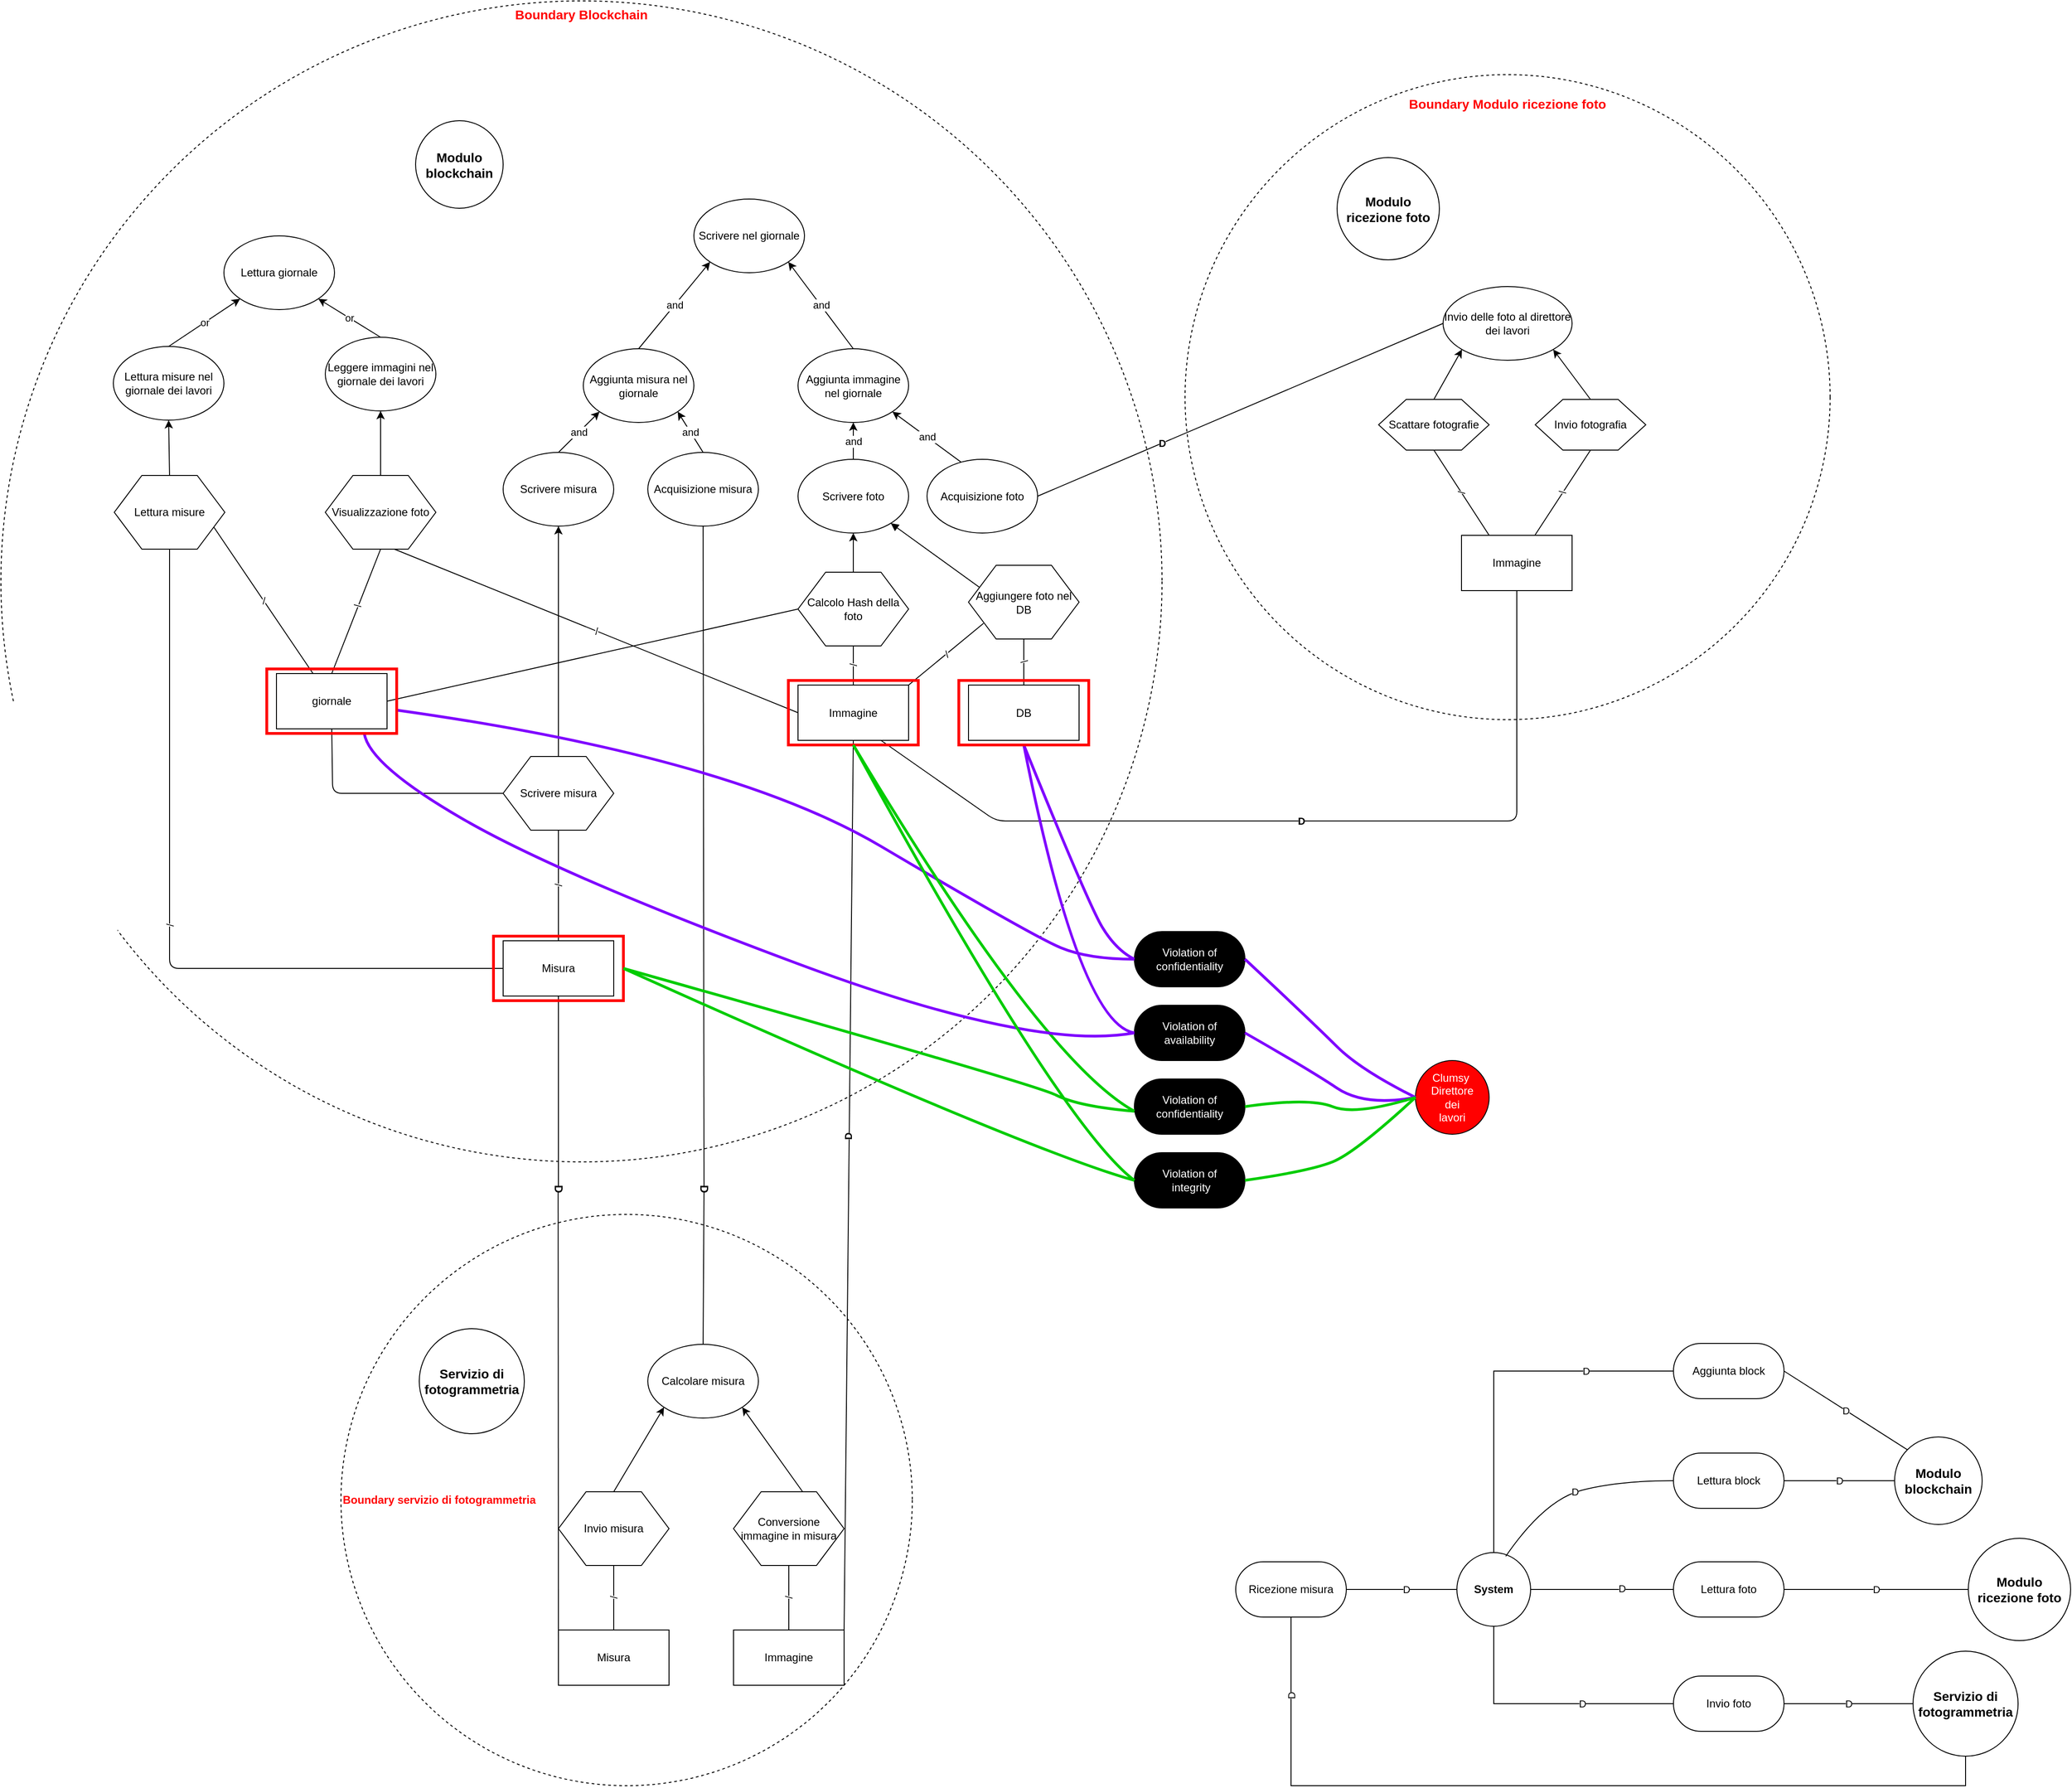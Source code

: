 <mxfile version="13.0.1" type="github"><diagram id="WXekA-x_xKKdpQk5buRY" name="Page-1"><mxGraphModel dx="1865" dy="1717" grid="1" gridSize="10" guides="1" tooltips="1" connect="1" arrows="1" fold="1" page="1" pageScale="1" pageWidth="827" pageHeight="1169" math="0" shadow="0"><root><mxCell id="0"/><mxCell id="1" parent="0"/><mxCell id="t_3xAI16Gsf8tu39YJwn-109" value="&lt;b&gt;&lt;font color=&quot;#ff0000&quot; style=&quot;font-size: 14px&quot;&gt;Boundary Blockchain&lt;/font&gt;&lt;/b&gt;" style="ellipse;whiteSpace=wrap;html=1;aspect=fixed;dashed=1;fillColor=none;align=center;verticalAlign=top;" parent="1" vertex="1"><mxGeometry x="-10" y="-10" width="1260" height="1260" as="geometry"/></mxCell><mxCell id="t_3xAI16Gsf8tu39YJwn-1" value="" style="endArrow=none;html=1;entryX=0.5;entryY=1;entryDx=0;entryDy=0;exitX=0.5;exitY=0;exitDx=0;exitDy=0;horizontal=1;fontStyle=1;labelPosition=center;verticalLabelPosition=middle;align=center;verticalAlign=middle;anchorPointDirection=1;" parent="1" source="t_3xAI16Gsf8tu39YJwn-67" target="t_3xAI16Gsf8tu39YJwn-53" edge="1"><mxGeometry x="-0.618" y="12" width="50" height="50" relative="1" as="geometry"><mxPoint x="695" y="760" as="sourcePoint"/><mxPoint x="745" y="710" as="targetPoint"/><mxPoint as="offset"/></mxGeometry></mxCell><mxCell id="t_3xAI16Gsf8tu39YJwn-3" value="&lt;b&gt;&lt;font style=&quot;font-size: 14px&quot;&gt;Modulo blockchain&lt;/font&gt;&lt;/b&gt;" style="ellipse;whiteSpace=wrap;html=1;aspect=fixed;" parent="1" vertex="1"><mxGeometry x="2045" y="1548.5" width="95" height="95" as="geometry"/></mxCell><mxCell id="t_3xAI16Gsf8tu39YJwn-4" value="&lt;b style=&quot;font-size: 14px;&quot;&gt;Servizio di fotogrammetria&lt;/b&gt;" style="ellipse;whiteSpace=wrap;html=1;aspect=fixed;fontSize=14;" parent="1" vertex="1"><mxGeometry x="444" y="1431" width="114" height="114" as="geometry"/></mxCell><mxCell id="t_3xAI16Gsf8tu39YJwn-5" value="Invio fotografia" style="shape=hexagon;perimeter=hexagonPerimeter2;whiteSpace=wrap;html=1;" parent="1" vertex="1"><mxGeometry x="1655" y="422.5" width="120" height="55" as="geometry"/></mxCell><mxCell id="t_3xAI16Gsf8tu39YJwn-6" value="Scattare fotografie" style="shape=hexagon;perimeter=hexagonPerimeter2;whiteSpace=wrap;html=1;" parent="1" vertex="1"><mxGeometry x="1485" y="422.5" width="120" height="55" as="geometry"/></mxCell><mxCell id="t_3xAI16Gsf8tu39YJwn-7" value="Invio delle foto al direttore dei lavori" style="ellipse;whiteSpace=wrap;html=1;" parent="1" vertex="1"><mxGeometry x="1555" y="300" width="140" height="80" as="geometry"/></mxCell><mxCell id="t_3xAI16Gsf8tu39YJwn-8" value="Immagine" style="rounded=0;whiteSpace=wrap;html=1;" parent="1" vertex="1"><mxGeometry x="855" y="732.5" width="120" height="60" as="geometry"/></mxCell><mxCell id="t_3xAI16Gsf8tu39YJwn-9" value="D" style="endArrow=none;html=1;entryX=0;entryY=0.5;entryDx=0;entryDy=0;exitX=1;exitY=0.5;exitDx=0;exitDy=0;horizontal=1;verticalAlign=middle;comic=0;fontStyle=1" parent="1" source="t_3xAI16Gsf8tu39YJwn-47" target="t_3xAI16Gsf8tu39YJwn-7" edge="1"><mxGeometry x="-0.386" width="50" height="50" relative="1" as="geometry"><mxPoint x="905" y="515" as="sourcePoint"/><mxPoint x="955" y="465" as="targetPoint"/><mxPoint as="offset"/></mxGeometry></mxCell><mxCell id="t_3xAI16Gsf8tu39YJwn-10" value="Calcolo Hash della foto" style="shape=hexagon;perimeter=hexagonPerimeter2;whiteSpace=wrap;html=1;" parent="1" vertex="1"><mxGeometry x="855" y="610" width="120" height="80" as="geometry"/></mxCell><mxCell id="t_3xAI16Gsf8tu39YJwn-11" value="Aggiunta immagine nel giornale" style="ellipse;whiteSpace=wrap;html=1;" parent="1" vertex="1"><mxGeometry x="855" y="367.5" width="120" height="80" as="geometry"/></mxCell><mxCell id="t_3xAI16Gsf8tu39YJwn-12" value="Lettura giornale" style="ellipse;whiteSpace=wrap;html=1;" parent="1" vertex="1"><mxGeometry x="232" y="245" width="120" height="80" as="geometry"/></mxCell><mxCell id="t_3xAI16Gsf8tu39YJwn-13" value="Scrivere nel giornale" style="ellipse;whiteSpace=wrap;html=1;" parent="1" vertex="1"><mxGeometry x="742" y="205" width="120" height="80" as="geometry"/></mxCell><mxCell id="t_3xAI16Gsf8tu39YJwn-14" value="Lettura misure nel giornale dei lavori" style="ellipse;whiteSpace=wrap;html=1;" parent="1" vertex="1"><mxGeometry x="112" y="365" width="120" height="80" as="geometry"/></mxCell><mxCell id="t_3xAI16Gsf8tu39YJwn-15" value="Leggere immagini nel giornale dei lavori" style="ellipse;whiteSpace=wrap;html=1;" parent="1" vertex="1"><mxGeometry x="342" y="355" width="120" height="80" as="geometry"/></mxCell><mxCell id="t_3xAI16Gsf8tu39YJwn-16" value="Lettura misure" style="shape=hexagon;perimeter=hexagonPerimeter2;whiteSpace=wrap;html=1;" parent="1" vertex="1"><mxGeometry x="113" y="505" width="120" height="80" as="geometry"/></mxCell><mxCell id="t_3xAI16Gsf8tu39YJwn-17" value="Visualizzazione foto" style="shape=hexagon;perimeter=hexagonPerimeter2;whiteSpace=wrap;html=1;" parent="1" vertex="1"><mxGeometry x="342" y="505" width="120" height="80" as="geometry"/></mxCell><mxCell id="t_3xAI16Gsf8tu39YJwn-18" value="giornale" style="rounded=0;whiteSpace=wrap;html=1;" parent="1" vertex="1"><mxGeometry x="289" y="720" width="120" height="60" as="geometry"/></mxCell><mxCell id="t_3xAI16Gsf8tu39YJwn-19" value="" style="endArrow=none;html=1;exitX=1;exitY=0.5;exitDx=0;exitDy=0;horizontal=0;entryX=0;entryY=0.5;entryDx=0;entryDy=0;fontStyle=1" parent="1" source="t_3xAI16Gsf8tu39YJwn-18" target="t_3xAI16Gsf8tu39YJwn-10" edge="1"><mxGeometry x="0.463" y="88" width="50" height="50" relative="1" as="geometry"><mxPoint x="192" y="815" as="sourcePoint"/><mxPoint x="572" y="485" as="targetPoint"/><mxPoint as="offset"/></mxGeometry></mxCell><mxCell id="t_3xAI16Gsf8tu39YJwn-20" value="Aggiunta misura nel giornale" style="ellipse;whiteSpace=wrap;html=1;" parent="1" vertex="1"><mxGeometry x="622" y="367.5" width="120" height="80" as="geometry"/></mxCell><mxCell id="t_3xAI16Gsf8tu39YJwn-21" value="Conversione immagine in misura" style="shape=hexagon;perimeter=hexagonPerimeter2;whiteSpace=wrap;html=1;" parent="1" vertex="1"><mxGeometry x="785" y="1608" width="120" height="80" as="geometry"/></mxCell><mxCell id="t_3xAI16Gsf8tu39YJwn-22" value="Immagine" style="rounded=0;whiteSpace=wrap;html=1;" parent="1" vertex="1"><mxGeometry x="785" y="1758" width="120" height="60" as="geometry"/></mxCell><mxCell id="t_3xAI16Gsf8tu39YJwn-23" value="Misura" style="rounded=0;whiteSpace=wrap;html=1;" parent="1" vertex="1"><mxGeometry x="535" y="1010" width="120" height="60" as="geometry"/></mxCell><mxCell id="t_3xAI16Gsf8tu39YJwn-24" value="" style="endArrow=none;html=1;entryX=0.5;entryY=1;entryDx=0;entryDy=0;horizontal=1;exitX=0;exitY=0.5;exitDx=0;exitDy=0;fontStyle=1" parent="1" source="t_3xAI16Gsf8tu39YJwn-68" target="t_3xAI16Gsf8tu39YJwn-23" edge="1"><mxGeometry x="0.581" width="50" height="50" relative="1" as="geometry"><mxPoint x="905" y="1475" as="sourcePoint"/><mxPoint x="975" y="705" as="targetPoint"/><mxPoint as="offset"/></mxGeometry></mxCell><mxCell id="t_3xAI16Gsf8tu39YJwn-25" value="or" style="endArrow=classic;html=1;entryX=0;entryY=1;entryDx=0;entryDy=0;exitX=0.5;exitY=0;exitDx=0;exitDy=0;" parent="1" source="t_3xAI16Gsf8tu39YJwn-14" target="t_3xAI16Gsf8tu39YJwn-12" edge="1"><mxGeometry width="50" height="50" relative="1" as="geometry"><mxPoint x="722" y="605" as="sourcePoint"/><mxPoint x="772" y="555" as="targetPoint"/></mxGeometry></mxCell><mxCell id="t_3xAI16Gsf8tu39YJwn-26" value="or" style="endArrow=classic;html=1;entryX=1;entryY=1;entryDx=0;entryDy=0;exitX=0.5;exitY=0;exitDx=0;exitDy=0;" parent="1" source="t_3xAI16Gsf8tu39YJwn-15" target="t_3xAI16Gsf8tu39YJwn-12" edge="1"><mxGeometry width="50" height="50" relative="1" as="geometry"><mxPoint x="262" y="365" as="sourcePoint"/><mxPoint x="299.574" y="333.284" as="targetPoint"/></mxGeometry></mxCell><mxCell id="t_3xAI16Gsf8tu39YJwn-27" value="" style="endArrow=classic;html=1;entryX=0.5;entryY=1;entryDx=0;entryDy=0;exitX=0.5;exitY=0;exitDx=0;exitDy=0;" parent="1" source="t_3xAI16Gsf8tu39YJwn-17" target="t_3xAI16Gsf8tu39YJwn-15" edge="1"><mxGeometry width="50" height="50" relative="1" as="geometry"><mxPoint x="502" y="495" as="sourcePoint"/><mxPoint x="552" y="445" as="targetPoint"/></mxGeometry></mxCell><mxCell id="t_3xAI16Gsf8tu39YJwn-28" value="" style="endArrow=classic;html=1;entryX=0.5;entryY=1;entryDx=0;entryDy=0;exitX=0.5;exitY=0;exitDx=0;exitDy=0;" parent="1" source="t_3xAI16Gsf8tu39YJwn-16" target="t_3xAI16Gsf8tu39YJwn-14" edge="1"><mxGeometry width="50" height="50" relative="1" as="geometry"><mxPoint x="332" y="495" as="sourcePoint"/><mxPoint x="332" y="455" as="targetPoint"/></mxGeometry></mxCell><mxCell id="t_3xAI16Gsf8tu39YJwn-29" value="/" style="endArrow=none;html=1;exitX=0;exitY=0.5;exitDx=0;exitDy=0;horizontal=0;entryX=0.5;entryY=1;entryDx=0;entryDy=0;" parent="1" source="t_3xAI16Gsf8tu39YJwn-23" target="t_3xAI16Gsf8tu39YJwn-16" edge="1"><mxGeometry width="50" height="50" relative="1" as="geometry"><mxPoint x="173" y="690" as="sourcePoint"/><mxPoint x="472" y="455" as="targetPoint"/><Array as="points"><mxPoint x="173" y="1040"/></Array></mxGeometry></mxCell><mxCell id="t_3xAI16Gsf8tu39YJwn-30" value="/" style="endArrow=none;html=1;horizontal=0;exitX=0.5;exitY=0;exitDx=0;exitDy=0;entryX=0.5;entryY=1;entryDx=0;entryDy=0;" parent="1" source="t_3xAI16Gsf8tu39YJwn-18" target="t_3xAI16Gsf8tu39YJwn-17" edge="1"><mxGeometry x="0.077" width="50" height="50" relative="1" as="geometry"><mxPoint x="402" y="620" as="sourcePoint"/><mxPoint x="402" y="580" as="targetPoint"/><mxPoint as="offset"/></mxGeometry></mxCell><mxCell id="t_3xAI16Gsf8tu39YJwn-31" value="and" style="endArrow=classic;html=1;entryX=1;entryY=1;entryDx=0;entryDy=0;exitX=0.5;exitY=0;exitDx=0;exitDy=0;" parent="1" source="t_3xAI16Gsf8tu39YJwn-11" target="t_3xAI16Gsf8tu39YJwn-13" edge="1"><mxGeometry width="50" height="50" relative="1" as="geometry"><mxPoint x="672" y="330" as="sourcePoint"/><mxPoint x="699.574" y="278.284" as="targetPoint"/></mxGeometry></mxCell><mxCell id="t_3xAI16Gsf8tu39YJwn-32" value="and" style="endArrow=classic;html=1;exitX=0.5;exitY=0;exitDx=0;exitDy=0;entryX=0;entryY=1;entryDx=0;entryDy=0;" parent="1" source="t_3xAI16Gsf8tu39YJwn-20" target="t_3xAI16Gsf8tu39YJwn-13" edge="1"><mxGeometry width="50" height="50" relative="1" as="geometry"><mxPoint x="822" y="330" as="sourcePoint"/><mxPoint x="784.426" y="278.284" as="targetPoint"/></mxGeometry></mxCell><mxCell id="t_3xAI16Gsf8tu39YJwn-33" value="" style="endArrow=classic;html=1;entryX=0.5;entryY=1;entryDx=0;entryDy=0;exitX=0.5;exitY=0;exitDx=0;exitDy=0;" parent="1" source="t_3xAI16Gsf8tu39YJwn-10" target="t_3xAI16Gsf8tu39YJwn-48" edge="1"><mxGeometry width="50" height="50" relative="1" as="geometry"><mxPoint x="705" y="547.5" as="sourcePoint"/><mxPoint x="705" y="507.5" as="targetPoint"/></mxGeometry></mxCell><mxCell id="t_3xAI16Gsf8tu39YJwn-34" value="/" style="endArrow=none;html=1;exitX=0.5;exitY=0;exitDx=0;exitDy=0;horizontal=0;entryX=0.5;entryY=1;entryDx=0;entryDy=0;" parent="1" source="t_3xAI16Gsf8tu39YJwn-8" target="t_3xAI16Gsf8tu39YJwn-10" edge="1"><mxGeometry width="50" height="50" relative="1" as="geometry"><mxPoint x="545" y="787.5" as="sourcePoint"/><mxPoint x="915.0" y="777.5" as="targetPoint"/></mxGeometry></mxCell><mxCell id="t_3xAI16Gsf8tu39YJwn-35" value="/" style="endArrow=none;html=1;exitX=0.5;exitY=0;exitDx=0;exitDy=0;horizontal=0;entryX=0.5;entryY=1;entryDx=0;entryDy=0;" parent="1" source="t_3xAI16Gsf8tu39YJwn-23" target="t_3xAI16Gsf8tu39YJwn-57" edge="1"><mxGeometry width="50" height="50" relative="1" as="geometry"><mxPoint x="22" y="1022.5" as="sourcePoint"/><mxPoint x="682" y="897.5" as="targetPoint"/></mxGeometry></mxCell><mxCell id="t_3xAI16Gsf8tu39YJwn-36" value="" style="endArrow=classic;html=1;entryX=1;entryY=1;entryDx=0;entryDy=0;exitX=0.5;exitY=0;exitDx=0;exitDy=0;" parent="1" source="t_3xAI16Gsf8tu39YJwn-5" target="t_3xAI16Gsf8tu39YJwn-7" edge="1"><mxGeometry width="50" height="50" relative="1" as="geometry"><mxPoint x="845" y="510" as="sourcePoint"/><mxPoint x="845" y="465" as="targetPoint"/></mxGeometry></mxCell><mxCell id="t_3xAI16Gsf8tu39YJwn-37" value="/" style="endArrow=none;html=1;entryX=0.5;entryY=0;entryDx=0;entryDy=0;exitX=0.5;exitY=1;exitDx=0;exitDy=0;horizontal=0;" parent="1" source="t_3xAI16Gsf8tu39YJwn-21" target="t_3xAI16Gsf8tu39YJwn-22" edge="1"><mxGeometry width="50" height="50" relative="1" as="geometry"><mxPoint x="608" y="1797" as="sourcePoint"/><mxPoint x="658" y="1747" as="targetPoint"/></mxGeometry></mxCell><mxCell id="t_3xAI16Gsf8tu39YJwn-38" value="Immagine" style="rounded=0;whiteSpace=wrap;html=1;" parent="1" vertex="1"><mxGeometry x="1575" y="570" width="120" height="60" as="geometry"/></mxCell><mxCell id="t_3xAI16Gsf8tu39YJwn-42" value="Calcolare misura" style="ellipse;whiteSpace=wrap;html=1;" parent="1" vertex="1"><mxGeometry x="692" y="1448" width="120" height="80" as="geometry"/></mxCell><mxCell id="t_3xAI16Gsf8tu39YJwn-43" value="" style="endArrow=classic;html=1;exitX=0.625;exitY=0;exitDx=0;exitDy=0;entryX=1;entryY=1;entryDx=0;entryDy=0;" parent="1" source="t_3xAI16Gsf8tu39YJwn-21" target="t_3xAI16Gsf8tu39YJwn-42" edge="1"><mxGeometry width="50" height="50" relative="1" as="geometry"><mxPoint x="472" y="1727" as="sourcePoint"/><mxPoint x="522" y="1677" as="targetPoint"/></mxGeometry></mxCell><mxCell id="t_3xAI16Gsf8tu39YJwn-44" value="/" style="endArrow=none;html=1;entryX=0.5;entryY=1;entryDx=0;entryDy=0;horizontal=0;" parent="1" source="t_3xAI16Gsf8tu39YJwn-38" target="t_3xAI16Gsf8tu39YJwn-5" edge="1"><mxGeometry width="50" height="50" relative="1" as="geometry"><mxPoint x="1695" y="585" as="sourcePoint"/><mxPoint x="1745" y="535" as="targetPoint"/></mxGeometry></mxCell><mxCell id="t_3xAI16Gsf8tu39YJwn-45" value="/" style="endArrow=none;html=1;entryX=0.5;entryY=1;entryDx=0;entryDy=0;exitX=0.25;exitY=0;exitDx=0;exitDy=0;horizontal=0;" parent="1" source="t_3xAI16Gsf8tu39YJwn-38" target="t_3xAI16Gsf8tu39YJwn-6" edge="1"><mxGeometry width="50" height="50" relative="1" as="geometry"><mxPoint x="1695" y="585" as="sourcePoint"/><mxPoint x="1745" y="535" as="targetPoint"/></mxGeometry></mxCell><mxCell id="t_3xAI16Gsf8tu39YJwn-46" value="" style="endArrow=classic;html=1;entryX=0;entryY=1;entryDx=0;entryDy=0;exitX=0.5;exitY=0;exitDx=0;exitDy=0;" parent="1" source="t_3xAI16Gsf8tu39YJwn-6" target="t_3xAI16Gsf8tu39YJwn-7" edge="1"><mxGeometry width="50" height="50" relative="1" as="geometry"><mxPoint x="1695" y="585" as="sourcePoint"/><mxPoint x="1745" y="535" as="targetPoint"/></mxGeometry></mxCell><mxCell id="t_3xAI16Gsf8tu39YJwn-47" value="Acquisizione foto" style="ellipse;whiteSpace=wrap;html=1;" parent="1" vertex="1"><mxGeometry x="995" y="487.5" width="120" height="80" as="geometry"/></mxCell><mxCell id="t_3xAI16Gsf8tu39YJwn-48" value="Scrivere foto" style="ellipse;whiteSpace=wrap;html=1;" parent="1" vertex="1"><mxGeometry x="855" y="487.5" width="120" height="80" as="geometry"/></mxCell><mxCell id="t_3xAI16Gsf8tu39YJwn-49" value="and" style="endArrow=classic;html=1;entryX=0.5;entryY=1;entryDx=0;entryDy=0;exitX=0.5;exitY=0;exitDx=0;exitDy=0;" parent="1" source="t_3xAI16Gsf8tu39YJwn-48" target="t_3xAI16Gsf8tu39YJwn-11" edge="1"><mxGeometry width="50" height="50" relative="1" as="geometry"><mxPoint x="968" y="622.5" as="sourcePoint"/><mxPoint x="1018" y="572.5" as="targetPoint"/></mxGeometry></mxCell><mxCell id="t_3xAI16Gsf8tu39YJwn-50" value="and" style="endArrow=classic;html=1;entryX=1;entryY=1;entryDx=0;entryDy=0;exitX=0.308;exitY=0.038;exitDx=0;exitDy=0;exitPerimeter=0;" parent="1" source="t_3xAI16Gsf8tu39YJwn-47" target="t_3xAI16Gsf8tu39YJwn-11" edge="1"><mxGeometry width="50" height="50" relative="1" as="geometry"><mxPoint x="968" y="622.5" as="sourcePoint"/><mxPoint x="1018" y="572.5" as="targetPoint"/></mxGeometry></mxCell><mxCell id="t_3xAI16Gsf8tu39YJwn-51" value="D" style="endArrow=none;html=1;exitX=0.75;exitY=1;exitDx=0;exitDy=0;entryX=0.5;entryY=1;entryDx=0;entryDy=0;fontStyle=1" parent="1" source="t_3xAI16Gsf8tu39YJwn-8" target="t_3xAI16Gsf8tu39YJwn-38" edge="1"><mxGeometry width="50" height="50" relative="1" as="geometry"><mxPoint x="855" y="580" as="sourcePoint"/><mxPoint x="905" y="530" as="targetPoint"/><Array as="points"><mxPoint x="1070" y="880"/><mxPoint x="1635" y="880"/></Array></mxGeometry></mxCell><mxCell id="t_3xAI16Gsf8tu39YJwn-52" value="/" style="endArrow=none;html=1;entryX=0.625;entryY=1;entryDx=0;entryDy=0;exitX=0;exitY=0.5;exitDx=0;exitDy=0;" parent="1" source="t_3xAI16Gsf8tu39YJwn-8" target="t_3xAI16Gsf8tu39YJwn-17" edge="1"><mxGeometry width="50" height="50" relative="1" as="geometry"><mxPoint x="485" y="600" as="sourcePoint"/><mxPoint x="535" y="550" as="targetPoint"/></mxGeometry></mxCell><mxCell id="t_3xAI16Gsf8tu39YJwn-53" value="Acquisizione misura" style="ellipse;whiteSpace=wrap;html=1;" parent="1" vertex="1"><mxGeometry x="692" y="480" width="120" height="80" as="geometry"/></mxCell><mxCell id="t_3xAI16Gsf8tu39YJwn-54" value="Scrivere misura" style="ellipse;whiteSpace=wrap;html=1;" parent="1" vertex="1"><mxGeometry x="535" y="480" width="120" height="80" as="geometry"/></mxCell><mxCell id="t_3xAI16Gsf8tu39YJwn-55" value="and" style="endArrow=classic;html=1;entryX=1;entryY=1;entryDx=0;entryDy=0;exitX=0.5;exitY=0;exitDx=0;exitDy=0;" parent="1" source="t_3xAI16Gsf8tu39YJwn-53" target="t_3xAI16Gsf8tu39YJwn-20" edge="1"><mxGeometry width="50" height="50" relative="1" as="geometry"><mxPoint x="735" y="590" as="sourcePoint"/><mxPoint x="785" y="540" as="targetPoint"/></mxGeometry></mxCell><mxCell id="t_3xAI16Gsf8tu39YJwn-56" value="and" style="endArrow=classic;html=1;entryX=0;entryY=1;entryDx=0;entryDy=0;exitX=0.5;exitY=0;exitDx=0;exitDy=0;" parent="1" source="t_3xAI16Gsf8tu39YJwn-54" target="t_3xAI16Gsf8tu39YJwn-20" edge="1"><mxGeometry width="50" height="50" relative="1" as="geometry"><mxPoint x="735" y="590" as="sourcePoint"/><mxPoint x="785" y="540" as="targetPoint"/></mxGeometry></mxCell><mxCell id="t_3xAI16Gsf8tu39YJwn-57" value="Scrivere misura" style="shape=hexagon;perimeter=hexagonPerimeter2;whiteSpace=wrap;html=1;" parent="1" vertex="1"><mxGeometry x="535" y="810" width="120" height="80" as="geometry"/></mxCell><mxCell id="t_3xAI16Gsf8tu39YJwn-58" value="" style="endArrow=classic;html=1;exitX=0.5;exitY=0;exitDx=0;exitDy=0;entryX=0.5;entryY=1;entryDx=0;entryDy=0;" parent="1" source="t_3xAI16Gsf8tu39YJwn-57" target="t_3xAI16Gsf8tu39YJwn-54" edge="1"><mxGeometry width="50" height="50" relative="1" as="geometry"><mxPoint x="625" y="740" as="sourcePoint"/><mxPoint x="615" y="560" as="targetPoint"/></mxGeometry></mxCell><mxCell id="t_3xAI16Gsf8tu39YJwn-59" value="" style="endArrow=none;html=1;exitX=0.5;exitY=1;exitDx=0;exitDy=0;entryX=0;entryY=0.5;entryDx=0;entryDy=0;" parent="1" source="t_3xAI16Gsf8tu39YJwn-18" target="t_3xAI16Gsf8tu39YJwn-57" edge="1"><mxGeometry x="0.384" y="-56" width="50" height="50" relative="1" as="geometry"><mxPoint x="625" y="830" as="sourcePoint"/><mxPoint x="675" y="780" as="targetPoint"/><mxPoint as="offset"/><Array as="points"><mxPoint x="350" y="850"/></Array></mxGeometry></mxCell><mxCell id="t_3xAI16Gsf8tu39YJwn-60" value="/" style="endArrow=none;html=1;entryX=1;entryY=0.75;entryDx=0;entryDy=0;" parent="1" source="t_3xAI16Gsf8tu39YJwn-18" target="t_3xAI16Gsf8tu39YJwn-16" edge="1"><mxGeometry width="50" height="50" relative="1" as="geometry"><mxPoint x="345" y="830" as="sourcePoint"/><mxPoint x="395" y="780" as="targetPoint"/></mxGeometry></mxCell><mxCell id="t_3xAI16Gsf8tu39YJwn-61" value="D" style="endArrow=none;html=1;entryX=0.5;entryY=1;entryDx=0;entryDy=0;exitX=1;exitY=0;exitDx=0;exitDy=0;horizontal=0;fontStyle=1" parent="1" source="t_3xAI16Gsf8tu39YJwn-22" target="t_3xAI16Gsf8tu39YJwn-8" edge="1"><mxGeometry x="0.108" y="1" width="50" height="50" relative="1" as="geometry"><mxPoint x="695" y="960" as="sourcePoint"/><mxPoint x="925" y="810" as="targetPoint"/><mxPoint as="offset"/></mxGeometry></mxCell><mxCell id="t_3xAI16Gsf8tu39YJwn-62" value="Invio misura" style="shape=hexagon;perimeter=hexagonPerimeter2;whiteSpace=wrap;html=1;" parent="1" vertex="1"><mxGeometry x="595" y="1608" width="120" height="80" as="geometry"/></mxCell><mxCell id="t_3xAI16Gsf8tu39YJwn-63" value="/" style="endArrow=none;html=1;entryX=0.5;entryY=1;entryDx=0;entryDy=0;exitX=0.5;exitY=0;exitDx=0;exitDy=0;horizontal=0;" parent="1" source="t_3xAI16Gsf8tu39YJwn-64" target="t_3xAI16Gsf8tu39YJwn-62" edge="1"><mxGeometry width="50" height="50" relative="1" as="geometry"><mxPoint x="638" y="1748" as="sourcePoint"/><mxPoint x="578" y="1578" as="targetPoint"/></mxGeometry></mxCell><mxCell id="t_3xAI16Gsf8tu39YJwn-64" value="Misura" style="rounded=0;whiteSpace=wrap;html=1;" parent="1" vertex="1"><mxGeometry x="595" y="1758" width="120" height="60" as="geometry"/></mxCell><mxCell id="t_3xAI16Gsf8tu39YJwn-65" value="" style="endArrow=classic;html=1;entryX=0;entryY=1;entryDx=0;entryDy=0;exitX=0.5;exitY=0;exitDx=0;exitDy=0;" parent="1" source="t_3xAI16Gsf8tu39YJwn-62" target="t_3xAI16Gsf8tu39YJwn-42" edge="1"><mxGeometry width="50" height="50" relative="1" as="geometry"><mxPoint x="528" y="1628" as="sourcePoint"/><mxPoint x="578" y="1578" as="targetPoint"/></mxGeometry></mxCell><mxCell id="t_3xAI16Gsf8tu39YJwn-66" value="" style="endArrow=none;html=1;entryX=0.5;entryY=1;entryDx=0;entryDy=0;exitX=0.5;exitY=0;exitDx=0;exitDy=0;horizontal=1;fontStyle=1;labelPosition=center;verticalLabelPosition=middle;align=center;verticalAlign=middle;anchorPointDirection=1;" parent="1" source="t_3xAI16Gsf8tu39YJwn-42" target="t_3xAI16Gsf8tu39YJwn-67" edge="1"><mxGeometry x="-0.618" y="12" width="50" height="50" relative="1" as="geometry"><mxPoint x="752" y="1448" as="sourcePoint"/><mxPoint x="752" y="657" as="targetPoint"/><mxPoint as="offset"/></mxGeometry></mxCell><mxCell id="t_3xAI16Gsf8tu39YJwn-67" value="&lt;b&gt;D&lt;/b&gt;" style="text;html=1;align=center;verticalAlign=middle;resizable=1;points=[];autosize=1;rotation=-180;horizontal=0;direction=east;fillColor=#ffffff;overflow=visible;perimeter=none;container=0;backgroundOutline=0;resizeWidth=1;resizeHeight=1;" parent="1" vertex="1"><mxGeometry x="742" y="1276" width="22" height="6" as="geometry"/></mxCell><mxCell id="t_3xAI16Gsf8tu39YJwn-68" value="&lt;b&gt;D&lt;/b&gt;" style="text;html=1;align=center;verticalAlign=middle;resizable=1;points=[];autosize=1;rotation=-180;horizontal=0;direction=east;fillColor=#ffffff;overflow=visible;perimeter=none;container=0;backgroundOutline=0;resizeWidth=1;resizeHeight=1;" parent="1" vertex="1"><mxGeometry x="584" y="1276" width="22" height="6" as="geometry"/></mxCell><mxCell id="t_3xAI16Gsf8tu39YJwn-69" value="" style="endArrow=none;html=1;horizontal=1;exitX=0;exitY=0.5;exitDx=0;exitDy=0;fontStyle=1;entryX=0.514;entryY=-0.058;entryDx=0;entryDy=0;entryPerimeter=0;" parent="1" source="t_3xAI16Gsf8tu39YJwn-64" target="t_3xAI16Gsf8tu39YJwn-68" edge="1"><mxGeometry x="0.581" width="50" height="50" relative="1" as="geometry"><mxPoint x="595" y="1788" as="sourcePoint"/><mxPoint x="595" y="1287" as="targetPoint"/><mxPoint as="offset"/></mxGeometry></mxCell><mxCell id="t_3xAI16Gsf8tu39YJwn-71" value="&lt;b&gt;&lt;font style=&quot;font-size: 14px&quot;&gt;Modulo ricezione foto&lt;/font&gt;&lt;/b&gt;" style="ellipse;whiteSpace=wrap;html=1;aspect=fixed;" parent="1" vertex="1"><mxGeometry x="2125" y="1658.5" width="111" height="111" as="geometry"/></mxCell><mxCell id="t_3xAI16Gsf8tu39YJwn-72" value="&lt;b style=&quot;font-size: 14px;&quot;&gt;Servizio di fotogrammetria&lt;/b&gt;" style="ellipse;whiteSpace=wrap;html=1;aspect=fixed;fontSize=14;" parent="1" vertex="1"><mxGeometry x="2065" y="1781" width="114" height="114" as="geometry"/></mxCell><mxCell id="t_3xAI16Gsf8tu39YJwn-83" value="D" style="edgeStyle=orthogonalEdgeStyle;rounded=0;orthogonalLoop=1;jettySize=auto;html=1;entryX=0;entryY=0.5;entryDx=0;entryDy=0;endArrow=none;endFill=0;" parent="1" source="t_3xAI16Gsf8tu39YJwn-73" target="t_3xAI16Gsf8tu39YJwn-74" edge="1"><mxGeometry x="0.28" y="1" relative="1" as="geometry"><Array as="points"><mxPoint x="1805" y="1714"/></Array><mxPoint as="offset"/></mxGeometry></mxCell><mxCell id="t_3xAI16Gsf8tu39YJwn-84" value="D" style="edgeStyle=orthogonalEdgeStyle;rounded=0;orthogonalLoop=1;jettySize=auto;html=1;entryX=0;entryY=0.5;entryDx=0;entryDy=0;endArrow=none;endFill=0;" parent="1" source="t_3xAI16Gsf8tu39YJwn-73" target="t_3xAI16Gsf8tu39YJwn-78" edge="1"><mxGeometry x="0.286" relative="1" as="geometry"><Array as="points"><mxPoint x="1610" y="1838"/></Array><mxPoint as="offset"/></mxGeometry></mxCell><mxCell id="t_3xAI16Gsf8tu39YJwn-86" value="D" style="edgeStyle=orthogonalEdgeStyle;rounded=0;orthogonalLoop=1;jettySize=auto;html=1;entryX=0;entryY=0.5;entryDx=0;entryDy=0;endArrow=none;endFill=0;" parent="1" source="t_3xAI16Gsf8tu39YJwn-73" target="t_3xAI16Gsf8tu39YJwn-85" edge="1"><mxGeometry x="-0.542" relative="1" as="geometry"><Array as="points"><mxPoint x="1610" y="1704"/></Array><mxPoint as="offset"/></mxGeometry></mxCell><mxCell id="t_3xAI16Gsf8tu39YJwn-95" value="D" style="edgeStyle=orthogonalEdgeStyle;rounded=0;orthogonalLoop=1;jettySize=auto;html=1;entryX=0;entryY=0.5;entryDx=0;entryDy=0;endArrow=none;endFill=0;" parent="1" source="t_3xAI16Gsf8tu39YJwn-73" target="t_3xAI16Gsf8tu39YJwn-90" edge="1"><mxGeometry x="0.515" relative="1" as="geometry"><Array as="points"><mxPoint x="1610" y="1477"/></Array><mxPoint as="offset"/></mxGeometry></mxCell><mxCell id="t_3xAI16Gsf8tu39YJwn-73" value="&lt;b&gt;System&lt;/b&gt;" style="ellipse;whiteSpace=wrap;html=1;aspect=fixed;" parent="1" vertex="1"><mxGeometry x="1570" y="1674" width="80" height="80" as="geometry"/></mxCell><mxCell id="t_3xAI16Gsf8tu39YJwn-76" value="D" style="edgeStyle=orthogonalEdgeStyle;rounded=0;orthogonalLoop=1;jettySize=auto;html=1;entryX=0;entryY=0.5;entryDx=0;entryDy=0;endArrow=none;endFill=0;" parent="1" source="t_3xAI16Gsf8tu39YJwn-74" target="t_3xAI16Gsf8tu39YJwn-71" edge="1"><mxGeometry relative="1" as="geometry"/></mxCell><mxCell id="t_3xAI16Gsf8tu39YJwn-74" value="Lettura foto" style="rounded=1;whiteSpace=wrap;html=1;arcSize=50;" parent="1" vertex="1"><mxGeometry x="1805" y="1684" width="120" height="60" as="geometry"/></mxCell><mxCell id="t_3xAI16Gsf8tu39YJwn-80" value="D" style="edgeStyle=orthogonalEdgeStyle;rounded=0;orthogonalLoop=1;jettySize=auto;html=1;entryX=0;entryY=0.5;entryDx=0;entryDy=0;endArrow=none;endFill=0;" parent="1" source="t_3xAI16Gsf8tu39YJwn-77" target="t_3xAI16Gsf8tu39YJwn-3" edge="1"><mxGeometry relative="1" as="geometry"/></mxCell><mxCell id="t_3xAI16Gsf8tu39YJwn-77" value="Lettura block" style="rounded=1;whiteSpace=wrap;html=1;arcSize=50;" parent="1" vertex="1"><mxGeometry x="1805" y="1566" width="120" height="60" as="geometry"/></mxCell><mxCell id="t_3xAI16Gsf8tu39YJwn-82" value="D" style="edgeStyle=orthogonalEdgeStyle;rounded=0;orthogonalLoop=1;jettySize=auto;html=1;entryX=0;entryY=0.5;entryDx=0;entryDy=0;endArrow=none;endFill=0;" parent="1" source="t_3xAI16Gsf8tu39YJwn-78" target="t_3xAI16Gsf8tu39YJwn-72" edge="1"><mxGeometry relative="1" as="geometry"/></mxCell><mxCell id="t_3xAI16Gsf8tu39YJwn-78" value="Invio foto" style="rounded=1;whiteSpace=wrap;html=1;arcSize=50;" parent="1" vertex="1"><mxGeometry x="1805" y="1808" width="120" height="60" as="geometry"/></mxCell><mxCell id="t_3xAI16Gsf8tu39YJwn-89" value="D" style="edgeStyle=orthogonalEdgeStyle;rounded=0;orthogonalLoop=1;jettySize=auto;html=1;entryX=0.5;entryY=1;entryDx=0;entryDy=0;endArrow=none;endFill=0;horizontal=0;" parent="1" source="t_3xAI16Gsf8tu39YJwn-85" target="t_3xAI16Gsf8tu39YJwn-72" edge="1"><mxGeometry x="-0.819" relative="1" as="geometry"><Array as="points"><mxPoint x="1390" y="1927"/><mxPoint x="2122" y="1927"/></Array><mxPoint as="offset"/></mxGeometry></mxCell><mxCell id="t_3xAI16Gsf8tu39YJwn-85" value="Ricezione misura" style="rounded=1;whiteSpace=wrap;html=1;arcSize=50;" parent="1" vertex="1"><mxGeometry x="1330" y="1684" width="120" height="60" as="geometry"/></mxCell><mxCell id="t_3xAI16Gsf8tu39YJwn-90" value="Aggiunta block" style="rounded=1;whiteSpace=wrap;html=1;arcSize=50;" parent="1" vertex="1"><mxGeometry x="1805" y="1447" width="120" height="60" as="geometry"/></mxCell><mxCell id="t_3xAI16Gsf8tu39YJwn-93" value="D" style="endArrow=none;html=1;exitX=1;exitY=0.5;exitDx=0;exitDy=0;entryX=0;entryY=0;entryDx=0;entryDy=0;" parent="1" source="t_3xAI16Gsf8tu39YJwn-90" target="t_3xAI16Gsf8tu39YJwn-3" edge="1"><mxGeometry width="50" height="50" relative="1" as="geometry"><mxPoint x="1955" y="1704.5" as="sourcePoint"/><mxPoint x="2005" y="1654.5" as="targetPoint"/></mxGeometry></mxCell><mxCell id="t_3xAI16Gsf8tu39YJwn-96" value="D" style="curved=1;endArrow=none;html=1;exitX=0.663;exitY=0.05;exitDx=0;exitDy=0;entryX=0;entryY=0.5;entryDx=0;entryDy=0;endFill=0;exitPerimeter=0;" parent="1" source="t_3xAI16Gsf8tu39YJwn-73" target="t_3xAI16Gsf8tu39YJwn-77" edge="1"><mxGeometry width="50" height="50" relative="1" as="geometry"><mxPoint x="1805" y="1647" as="sourcePoint"/><mxPoint x="1855" y="1597" as="targetPoint"/><Array as="points"><mxPoint x="1665" y="1617"/><mxPoint x="1745" y="1596"/></Array></mxGeometry></mxCell><mxCell id="t_3xAI16Gsf8tu39YJwn-97" value="&lt;b&gt;&lt;font style=&quot;font-size: 14px&quot;&gt;Modulo ricezione foto&lt;/font&gt;&lt;/b&gt;" style="ellipse;whiteSpace=wrap;html=1;aspect=fixed;" parent="1" vertex="1"><mxGeometry x="1440" y="160" width="111" height="111" as="geometry"/></mxCell><mxCell id="t_3xAI16Gsf8tu39YJwn-98" value="&lt;b&gt;&lt;font style=&quot;font-size: 14px&quot;&gt;Modulo blockchain&lt;/font&gt;&lt;/b&gt;" style="ellipse;whiteSpace=wrap;html=1;aspect=fixed;" parent="1" vertex="1"><mxGeometry x="440" y="120" width="95" height="95" as="geometry"/></mxCell><mxCell id="t_3xAI16Gsf8tu39YJwn-99" value="Aggiungere foto nel DB" style="shape=hexagon;perimeter=hexagonPerimeter2;whiteSpace=wrap;html=1;" parent="1" vertex="1"><mxGeometry x="1040" y="602.5" width="120" height="80" as="geometry"/></mxCell><mxCell id="t_3xAI16Gsf8tu39YJwn-104" value="\" style="endArrow=none;html=1;exitX=1;exitY=0;exitDx=0;exitDy=0;entryX=0.136;entryY=0.788;entryDx=0;entryDy=0;entryPerimeter=0;" parent="1" source="t_3xAI16Gsf8tu39YJwn-8" target="t_3xAI16Gsf8tu39YJwn-99" edge="1"><mxGeometry width="50" height="50" relative="1" as="geometry"><mxPoint x="920" y="700" as="sourcePoint"/><mxPoint x="970" y="650" as="targetPoint"/></mxGeometry></mxCell><mxCell id="t_3xAI16Gsf8tu39YJwn-105" value="" style="endArrow=block;html=1;endFill=1;exitX=0;exitY=0.25;exitDx=0;exitDy=0;" parent="1" source="t_3xAI16Gsf8tu39YJwn-99" target="t_3xAI16Gsf8tu39YJwn-48" edge="1"><mxGeometry width="50" height="50" relative="1" as="geometry"><mxPoint x="1000" y="610" as="sourcePoint"/><mxPoint x="1062" y="668.5" as="targetPoint"/></mxGeometry></mxCell><mxCell id="t_3xAI16Gsf8tu39YJwn-107" value="\" style="edgeStyle=orthogonalEdgeStyle;rounded=0;orthogonalLoop=1;jettySize=auto;html=1;entryX=0.5;entryY=1;entryDx=0;entryDy=0;endArrow=none;endFill=0;horizontal=0;" parent="1" source="t_3xAI16Gsf8tu39YJwn-106" target="t_3xAI16Gsf8tu39YJwn-99" edge="1"><mxGeometry relative="1" as="geometry"/></mxCell><mxCell id="t_3xAI16Gsf8tu39YJwn-106" value="DB" style="rounded=0;whiteSpace=wrap;html=1;" parent="1" vertex="1"><mxGeometry x="1040" y="732.5" width="120" height="60" as="geometry"/></mxCell><mxCell id="t_3xAI16Gsf8tu39YJwn-110" value="&lt;b&gt;&lt;font color=&quot;#ff0000&quot; style=&quot;font-size: 14px&quot;&gt;&lt;br&gt;Boundary Modulo ricezione foto&lt;/font&gt;&lt;/b&gt;" style="ellipse;whiteSpace=wrap;html=1;aspect=fixed;dashed=1;fillColor=none;align=center;verticalAlign=top;" parent="1" vertex="1"><mxGeometry x="1275" y="70" width="700" height="700" as="geometry"/></mxCell><mxCell id="t_3xAI16Gsf8tu39YJwn-111" value="&lt;div&gt;&lt;span&gt;&lt;b&gt;&lt;font color=&quot;#ff0000&quot;&gt;Boundary servizio di fotogrammetria&lt;/font&gt;&lt;/b&gt;&lt;/span&gt;&lt;/div&gt;" style="ellipse;whiteSpace=wrap;html=1;aspect=fixed;dashed=1;fillColor=none;align=left;labelBackgroundColor=none;horizontal=1;verticalAlign=middle;" parent="1" vertex="1"><mxGeometry x="359" y="1307" width="620" height="620" as="geometry"/></mxCell><mxCell id="X_rav3u2DecoJtggPr48-1" value="Clumsy&amp;nbsp;&lt;br&gt;Direttore&lt;br&gt;dei&lt;br&gt;lavori" style="ellipse;whiteSpace=wrap;html=1;aspect=fixed;fillColor=#FF0000;fontColor=#FFFFFF;" parent="1" vertex="1"><mxGeometry x="1525" y="1140" width="80" height="80" as="geometry"/></mxCell><mxCell id="X_rav3u2DecoJtggPr48-4" value="Violation of &lt;br&gt;availability" style="rounded=1;whiteSpace=wrap;html=1;fillColor=#000000;fontColor=#FFFFFF;arcSize=50;strokeColor=#000000;" parent="1" vertex="1"><mxGeometry x="1220" y="1080" width="120" height="60" as="geometry"/></mxCell><mxCell id="X_rav3u2DecoJtggPr48-5" value="Violation of&lt;br&gt;confidentiality" style="rounded=1;whiteSpace=wrap;html=1;fillColor=#000000;fontColor=#FFFFFF;arcSize=50;strokeColor=#000000;" parent="1" vertex="1"><mxGeometry x="1220" y="1160" width="120" height="60" as="geometry"/></mxCell><mxCell id="X_rav3u2DecoJtggPr48-6" value="Violation of&lt;br&gt;confidentiality" style="rounded=1;whiteSpace=wrap;html=1;fillColor=#000000;fontColor=#FFFFFF;arcSize=50;strokeColor=#000000;" parent="1" vertex="1"><mxGeometry x="1220" y="1000" width="120" height="60" as="geometry"/></mxCell><mxCell id="X_rav3u2DecoJtggPr48-7" value="Violation of&lt;br&gt;&amp;nbsp;integrity" style="rounded=1;whiteSpace=wrap;html=1;fillColor=#000000;fontColor=#FFFFFF;arcSize=50;strokeColor=#000000;" parent="1" vertex="1"><mxGeometry x="1220" y="1240" width="120" height="60" as="geometry"/></mxCell><mxCell id="X_rav3u2DecoJtggPr48-9" value="" style="curved=1;endArrow=none;html=1;fontColor=#FFFFFF;entryX=1;entryY=0.5;entryDx=0;entryDy=0;endFill=0;strokeWidth=3;strokeColor=#7F00FF;exitX=0;exitY=0.5;exitDx=0;exitDy=0;" parent="1" source="X_rav3u2DecoJtggPr48-1" target="X_rav3u2DecoJtggPr48-4" edge="1"><mxGeometry width="50" height="50" relative="1" as="geometry"><mxPoint x="1520" y="1180" as="sourcePoint"/><mxPoint x="1460" y="1150" as="targetPoint"/><Array as="points"><mxPoint x="1470" y="1190"/><mxPoint x="1410" y="1150"/></Array></mxGeometry></mxCell><mxCell id="X_rav3u2DecoJtggPr48-10" value="" style="curved=1;endArrow=none;html=1;fontColor=#FFFFFF;entryX=0.5;entryY=1;entryDx=0;entryDy=0;endFill=0;exitX=0;exitY=0.5;exitDx=0;exitDy=0;strokeWidth=3;strokeColor=#7F00FF;" parent="1" source="X_rav3u2DecoJtggPr48-6" target="X_rav3u2DecoJtggPr48-22" edge="1"><mxGeometry width="50" height="50" relative="1" as="geometry"><mxPoint x="1210" y="1030" as="sourcePoint"/><mxPoint x="1030" y="1010" as="targetPoint"/><Array as="points"><mxPoint x="1200" y="1020"/><mxPoint x="1170" y="970"/></Array></mxGeometry></mxCell><mxCell id="X_rav3u2DecoJtggPr48-11" value="" style="curved=1;endArrow=none;html=1;fontColor=#FFFFFF;endFill=0;strokeWidth=3;strokeColor=#7F00FF;entryX=0.996;entryY=0.637;entryDx=0;entryDy=0;entryPerimeter=0;" parent="1" target="X_rav3u2DecoJtggPr48-18" edge="1"><mxGeometry width="50" height="50" relative="1" as="geometry"><mxPoint x="1220" y="1030" as="sourcePoint"/><mxPoint x="1040" y="1015" as="targetPoint"/><Array as="points"><mxPoint x="1170" y="1030"/><mxPoint x="1110" y="1005"/><mxPoint x="780" y="810"/></Array></mxGeometry></mxCell><mxCell id="X_rav3u2DecoJtggPr48-12" value="" style="curved=1;endArrow=none;html=1;fontColor=#FFFFFF;entryX=0.5;entryY=1;entryDx=0;entryDy=0;endFill=0;strokeWidth=3;strokeColor=#7F00FF;" parent="1" target="X_rav3u2DecoJtggPr48-22" edge="1"><mxGeometry width="50" height="50" relative="1" as="geometry"><mxPoint x="1220" y="1110" as="sourcePoint"/><mxPoint x="1040" y="1090" as="targetPoint"/><Array as="points"><mxPoint x="1160" y="1100"/></Array></mxGeometry></mxCell><mxCell id="X_rav3u2DecoJtggPr48-13" value="" style="curved=1;endArrow=none;html=1;fontColor=#FFFFFF;entryX=0.5;entryY=1;entryDx=0;entryDy=0;endFill=0;strokeWidth=3;strokeColor=#00CC00;" parent="1" target="X_rav3u2DecoJtggPr48-20" edge="1"><mxGeometry width="50" height="50" relative="1" as="geometry"><mxPoint x="1220" y="1195" as="sourcePoint"/><mxPoint x="1040" y="1175" as="targetPoint"/><Array as="points"><mxPoint x="1120" y="1140"/></Array></mxGeometry></mxCell><mxCell id="X_rav3u2DecoJtggPr48-14" value="" style="curved=1;endArrow=none;html=1;fontColor=#FFFFFF;endFill=0;entryX=1;entryY=0.5;entryDx=0;entryDy=0;strokeWidth=3;strokeColor=#7F00FF;" parent="1" target="X_rav3u2DecoJtggPr48-6" edge="1"><mxGeometry width="50" height="50" relative="1" as="geometry"><mxPoint x="1525" y="1180" as="sourcePoint"/><mxPoint x="1345" y="1030" as="targetPoint"/><Array as="points"><mxPoint x="1465" y="1150"/><mxPoint x="1415" y="1100"/></Array></mxGeometry></mxCell><mxCell id="X_rav3u2DecoJtggPr48-16" value="" style="curved=1;endArrow=none;html=1;fontColor=#FFFFFF;endFill=0;entryX=0.75;entryY=1;entryDx=0;entryDy=0;startSize=9;endSize=8;strokeWidth=3;strokeColor=#7F00FF;exitX=0;exitY=0.5;exitDx=0;exitDy=0;" parent="1" source="X_rav3u2DecoJtggPr48-4" target="X_rav3u2DecoJtggPr48-18" edge="1"><mxGeometry width="50" height="50" relative="1" as="geometry"><mxPoint x="1220" y="1160" as="sourcePoint"/><mxPoint x="1040" y="1140" as="targetPoint"/><Array as="points"><mxPoint x="1110" y="1130"/><mxPoint x="600" y="940"/><mxPoint x="390" y="820"/></Array></mxGeometry></mxCell><mxCell id="X_rav3u2DecoJtggPr48-18" value="" style="rounded=0;whiteSpace=wrap;html=1;strokeColor=#FF0000;fillColor=none;fontColor=#FFFFFF;strokeWidth=3;" parent="1" vertex="1"><mxGeometry x="278.5" y="715" width="141" height="70" as="geometry"/></mxCell><mxCell id="X_rav3u2DecoJtggPr48-20" value="" style="rounded=0;whiteSpace=wrap;html=1;strokeColor=#FF0000;fillColor=none;fontColor=#FFFFFF;strokeWidth=3;" parent="1" vertex="1"><mxGeometry x="844.5" y="727.5" width="141" height="70" as="geometry"/></mxCell><mxCell id="X_rav3u2DecoJtggPr48-21" value="" style="rounded=0;whiteSpace=wrap;html=1;strokeColor=#FF0000;fillColor=none;fontColor=#FFFFFF;strokeWidth=3;" parent="1" vertex="1"><mxGeometry x="524.5" y="1005" width="141" height="70" as="geometry"/></mxCell><mxCell id="X_rav3u2DecoJtggPr48-22" value="" style="rounded=0;whiteSpace=wrap;html=1;strokeColor=#FF0000;fillColor=none;fontColor=#FFFFFF;strokeWidth=3;" parent="1" vertex="1"><mxGeometry x="1029.5" y="727.5" width="141" height="70" as="geometry"/></mxCell><mxCell id="X_rav3u2DecoJtggPr48-23" value="" style="curved=1;endArrow=none;html=1;fontColor=#FFFFFF;entryX=1;entryY=0.5;entryDx=0;entryDy=0;endFill=0;strokeWidth=3;strokeColor=#00CC00;" parent="1" target="X_rav3u2DecoJtggPr48-21" edge="1"><mxGeometry width="50" height="50" relative="1" as="geometry"><mxPoint x="1220.0" y="1195" as="sourcePoint"/><mxPoint x="1040.0" y="1175" as="targetPoint"/><Array as="points"><mxPoint x="1160" y="1190"/><mxPoint x="1110" y="1165"/></Array></mxGeometry></mxCell><mxCell id="X_rav3u2DecoJtggPr48-24" value="" style="curved=1;endArrow=none;html=1;fontColor=#FFFFFF;entryX=1;entryY=0.5;entryDx=0;entryDy=0;endFill=0;exitX=0;exitY=0.5;exitDx=0;exitDy=0;strokeWidth=3;strokeColor=#00CC00;" parent="1" source="X_rav3u2DecoJtggPr48-1" edge="1"><mxGeometry width="50" height="50" relative="1" as="geometry"><mxPoint x="1520" y="1180" as="sourcePoint"/><mxPoint x="1340.0" y="1270" as="targetPoint"/><Array as="points"><mxPoint x="1460" y="1240"/><mxPoint x="1410" y="1260"/></Array></mxGeometry></mxCell><mxCell id="X_rav3u2DecoJtggPr48-25" value="" style="curved=1;endArrow=none;html=1;fontColor=#FFFFFF;entryX=1;entryY=0.5;entryDx=0;entryDy=0;endFill=0;exitX=0;exitY=0.5;exitDx=0;exitDy=0;strokeWidth=3;strokeColor=#00CC00;" parent="1" source="X_rav3u2DecoJtggPr48-1" edge="1"><mxGeometry width="50" height="50" relative="1" as="geometry"><mxPoint x="1520" y="1180" as="sourcePoint"/><mxPoint x="1340.0" y="1190" as="targetPoint"/><Array as="points"><mxPoint x="1460" y="1200"/><mxPoint x="1410" y="1180"/></Array></mxGeometry></mxCell><mxCell id="X_rav3u2DecoJtggPr48-27" value="" style="curved=1;endArrow=none;html=1;fontColor=#FFFFFF;entryX=0.5;entryY=1;entryDx=0;entryDy=0;endFill=0;strokeWidth=3;strokeColor=#00CC00;" parent="1" target="X_rav3u2DecoJtggPr48-20" edge="1"><mxGeometry width="50" height="50" relative="1" as="geometry"><mxPoint x="1220.0" y="1270" as="sourcePoint"/><mxPoint x="1040.0" y="1250" as="targetPoint"/><Array as="points"><mxPoint x="1140" y="1210"/></Array></mxGeometry></mxCell><mxCell id="X_rav3u2DecoJtggPr48-28" value="" style="curved=1;endArrow=none;html=1;fontColor=#FFFFFF;entryX=1;entryY=0.5;entryDx=0;entryDy=0;endFill=0;strokeWidth=3;strokeColor=#00CC00;" parent="1" target="X_rav3u2DecoJtggPr48-21" edge="1"><mxGeometry width="50" height="50" relative="1" as="geometry"><mxPoint x="1220.0" y="1270" as="sourcePoint"/><mxPoint x="1040.0" y="1250" as="targetPoint"/><Array as="points"><mxPoint x="1110" y="1240"/></Array></mxGeometry></mxCell></root></mxGraphModel></diagram></mxfile>